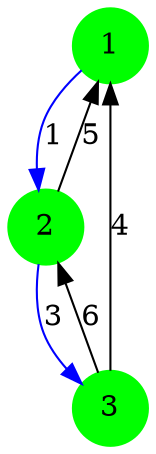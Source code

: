 digraph hgn{ node [shape=circle] 1[color=green, style=filled] 2[color=green, style=filled] 3[color=green, style=filled] 1 -> 2[color=blue, label=1] 2 -> 1[color=black, label=5] 2 -> 3[color=blue, label=3] 3 -> 1[color=black, label=4] 3 -> 2[color=black, label=6] }